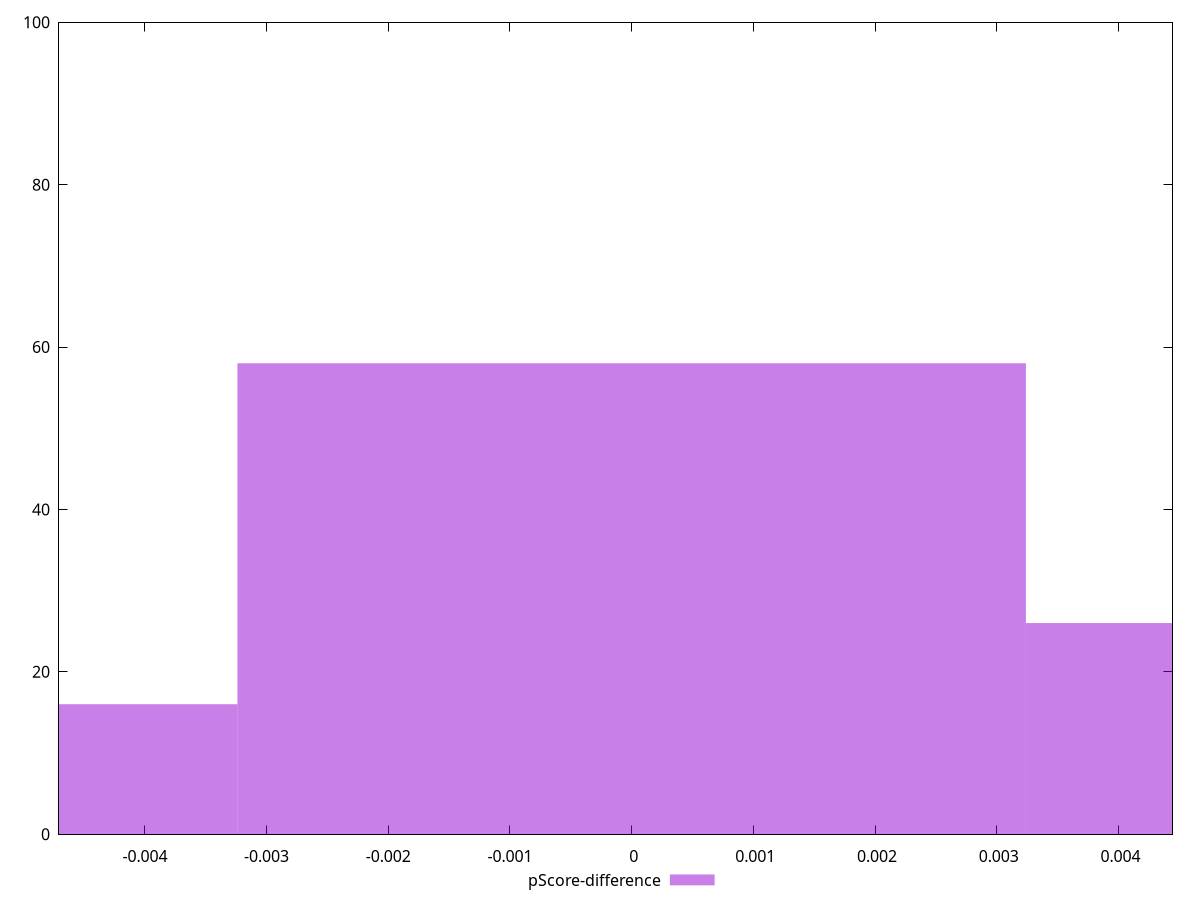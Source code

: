 reset

$pScoreDifference <<EOF
0 58
0.006479336614799395 26
-0.006479336614799395 16
EOF

set key outside below
set boxwidth 0.006479336614799395
set xrange [-0.004705882352941171:0.004444444444444473]
set yrange [0:100]
set trange [0:100]
set style fill transparent solid 0.5 noborder
set terminal svg size 640, 490 enhanced background rgb 'white'
set output "report_00015_2021-02-09T16-11-33.973Z/uses-http2/samples/pages+cached+noadtech+nomedia+nocss/pScore-difference/histogram.svg"

plot $pScoreDifference title "pScore-difference" with boxes

reset
